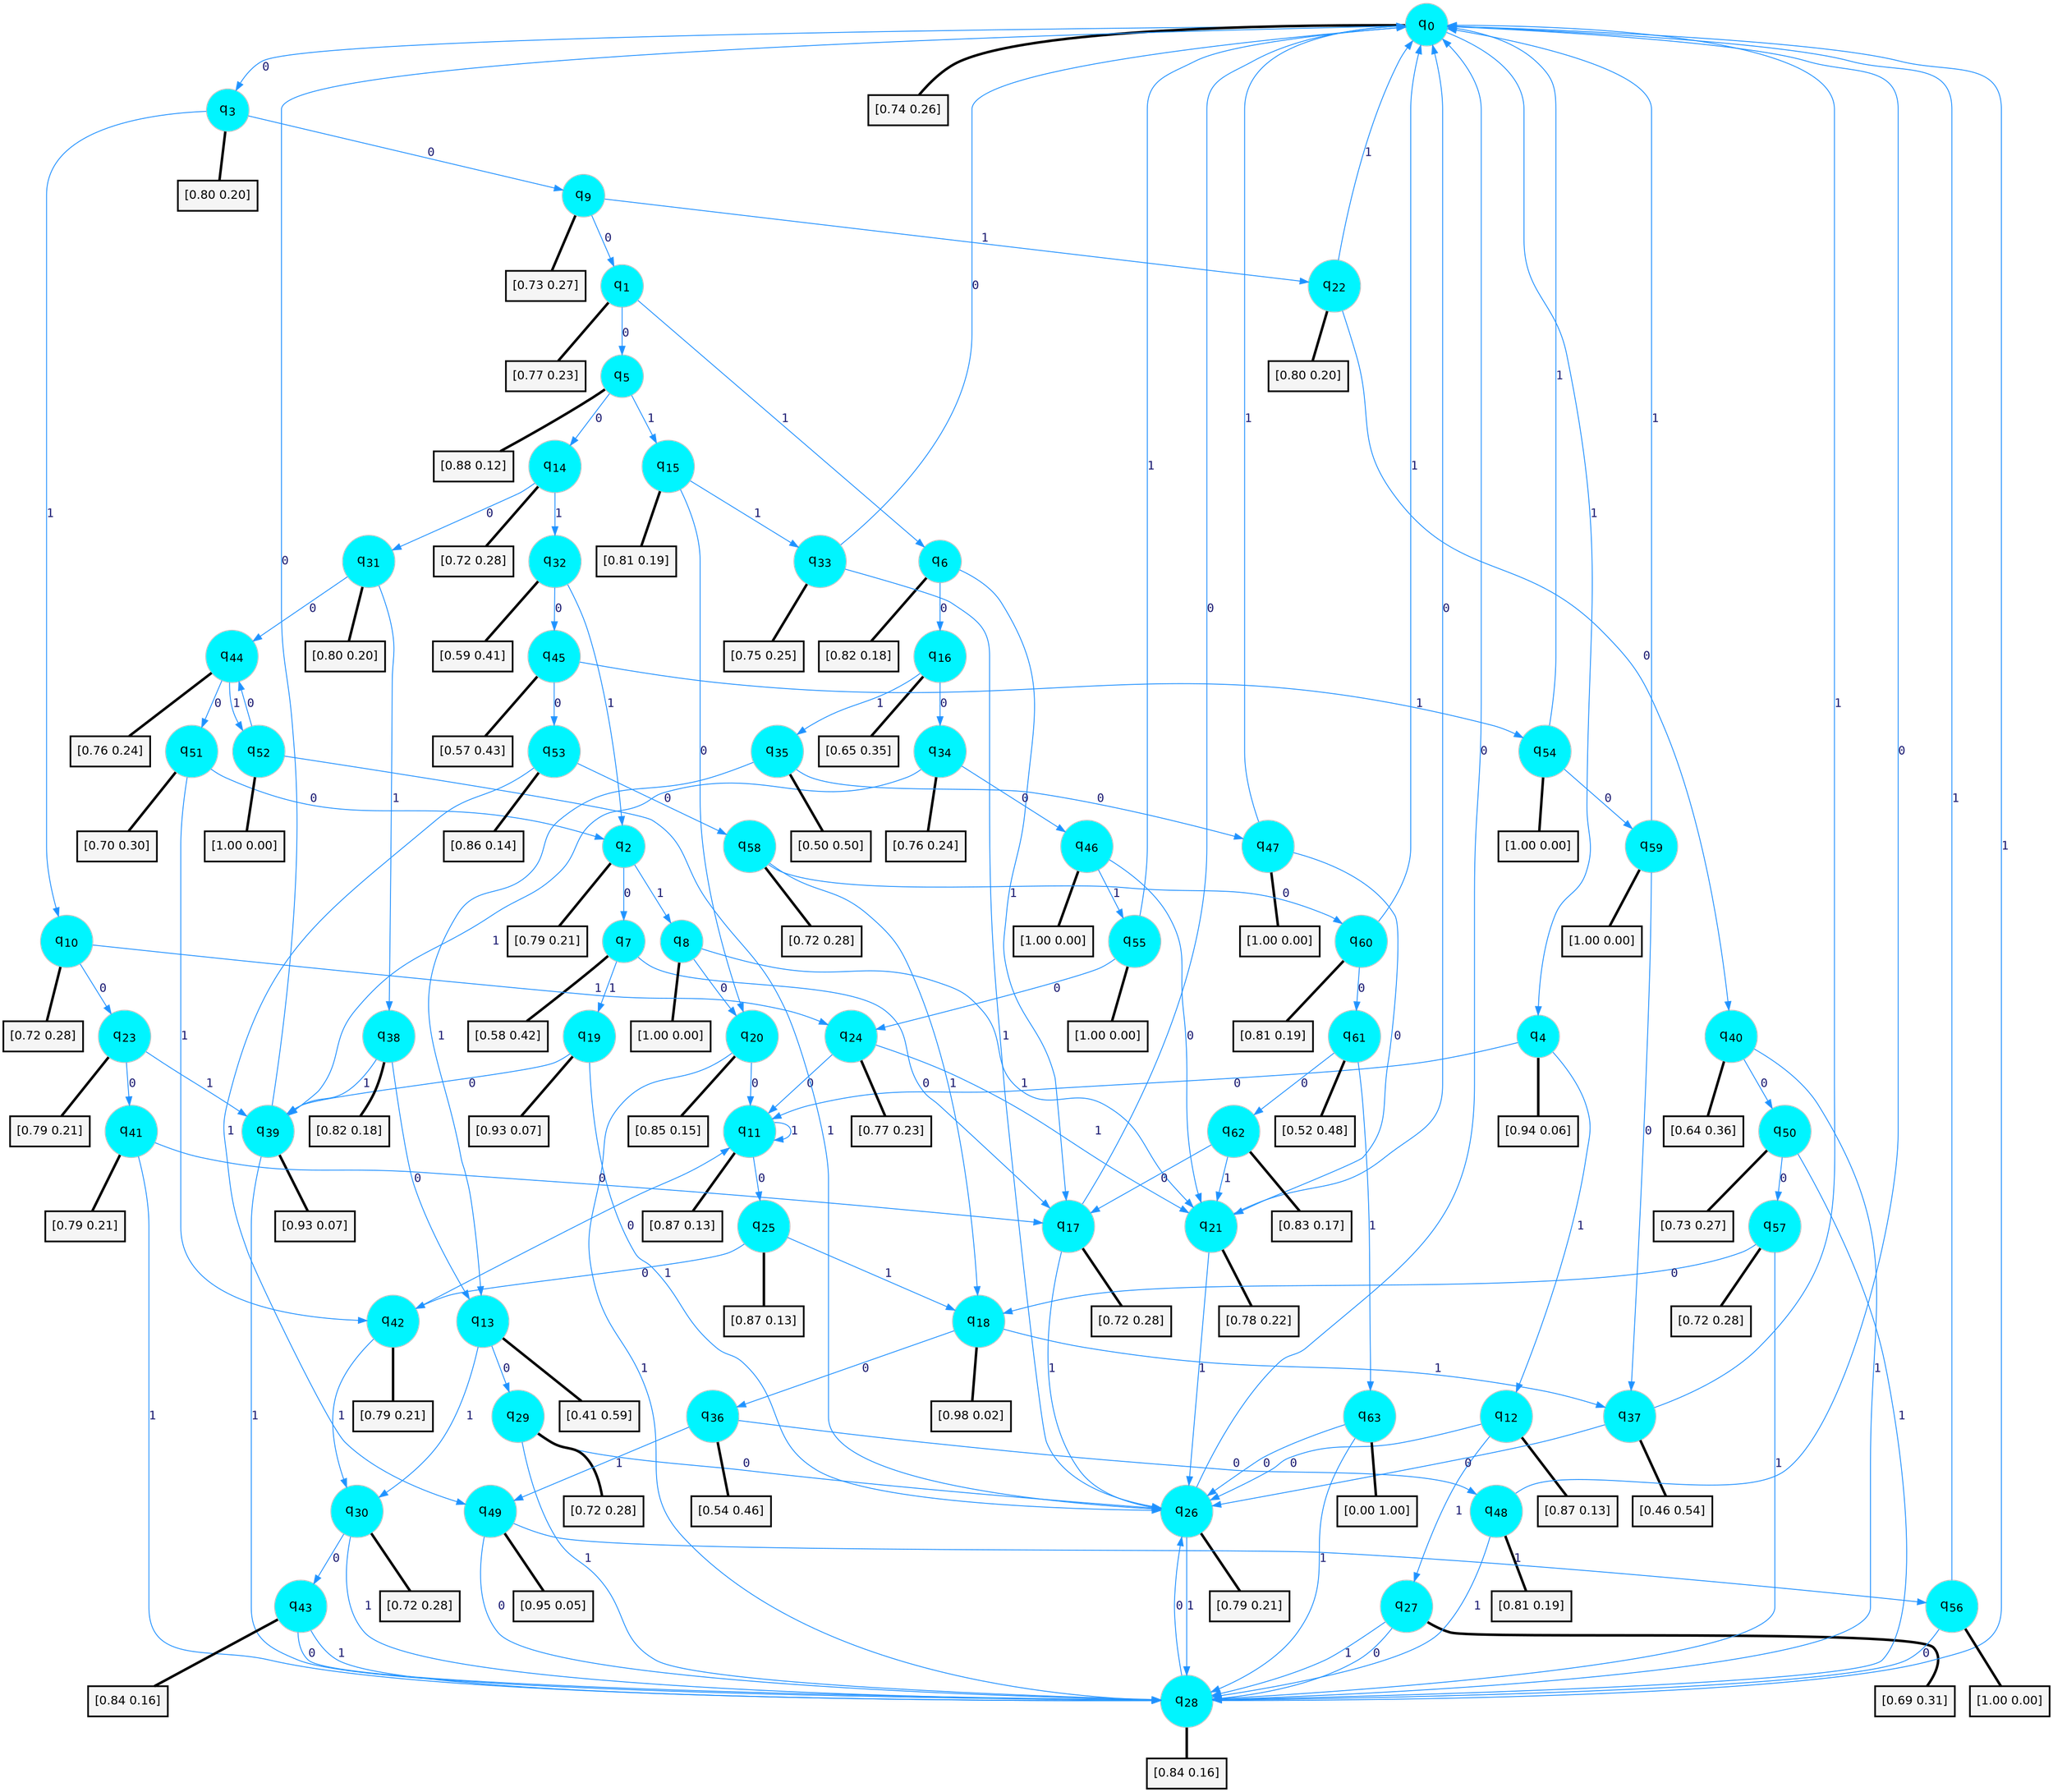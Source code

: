 digraph G {
graph [
bgcolor=transparent, dpi=300, rankdir=TD, size="40,25"];
node [
color=gray, fillcolor=turquoise1, fontcolor=black, fontname=Helvetica, fontsize=16, fontweight=bold, shape=circle, style=filled];
edge [
arrowsize=1, color=dodgerblue1, fontcolor=midnightblue, fontname=courier, fontweight=bold, penwidth=1, style=solid, weight=20];
0[label=<q<SUB>0</SUB>>];
1[label=<q<SUB>1</SUB>>];
2[label=<q<SUB>2</SUB>>];
3[label=<q<SUB>3</SUB>>];
4[label=<q<SUB>4</SUB>>];
5[label=<q<SUB>5</SUB>>];
6[label=<q<SUB>6</SUB>>];
7[label=<q<SUB>7</SUB>>];
8[label=<q<SUB>8</SUB>>];
9[label=<q<SUB>9</SUB>>];
10[label=<q<SUB>10</SUB>>];
11[label=<q<SUB>11</SUB>>];
12[label=<q<SUB>12</SUB>>];
13[label=<q<SUB>13</SUB>>];
14[label=<q<SUB>14</SUB>>];
15[label=<q<SUB>15</SUB>>];
16[label=<q<SUB>16</SUB>>];
17[label=<q<SUB>17</SUB>>];
18[label=<q<SUB>18</SUB>>];
19[label=<q<SUB>19</SUB>>];
20[label=<q<SUB>20</SUB>>];
21[label=<q<SUB>21</SUB>>];
22[label=<q<SUB>22</SUB>>];
23[label=<q<SUB>23</SUB>>];
24[label=<q<SUB>24</SUB>>];
25[label=<q<SUB>25</SUB>>];
26[label=<q<SUB>26</SUB>>];
27[label=<q<SUB>27</SUB>>];
28[label=<q<SUB>28</SUB>>];
29[label=<q<SUB>29</SUB>>];
30[label=<q<SUB>30</SUB>>];
31[label=<q<SUB>31</SUB>>];
32[label=<q<SUB>32</SUB>>];
33[label=<q<SUB>33</SUB>>];
34[label=<q<SUB>34</SUB>>];
35[label=<q<SUB>35</SUB>>];
36[label=<q<SUB>36</SUB>>];
37[label=<q<SUB>37</SUB>>];
38[label=<q<SUB>38</SUB>>];
39[label=<q<SUB>39</SUB>>];
40[label=<q<SUB>40</SUB>>];
41[label=<q<SUB>41</SUB>>];
42[label=<q<SUB>42</SUB>>];
43[label=<q<SUB>43</SUB>>];
44[label=<q<SUB>44</SUB>>];
45[label=<q<SUB>45</SUB>>];
46[label=<q<SUB>46</SUB>>];
47[label=<q<SUB>47</SUB>>];
48[label=<q<SUB>48</SUB>>];
49[label=<q<SUB>49</SUB>>];
50[label=<q<SUB>50</SUB>>];
51[label=<q<SUB>51</SUB>>];
52[label=<q<SUB>52</SUB>>];
53[label=<q<SUB>53</SUB>>];
54[label=<q<SUB>54</SUB>>];
55[label=<q<SUB>55</SUB>>];
56[label=<q<SUB>56</SUB>>];
57[label=<q<SUB>57</SUB>>];
58[label=<q<SUB>58</SUB>>];
59[label=<q<SUB>59</SUB>>];
60[label=<q<SUB>60</SUB>>];
61[label=<q<SUB>61</SUB>>];
62[label=<q<SUB>62</SUB>>];
63[label=<q<SUB>63</SUB>>];
64[label="[0.74 0.26]", shape=box,fontcolor=black, fontname=Helvetica, fontsize=14, penwidth=2, fillcolor=whitesmoke,color=black];
65[label="[0.77 0.23]", shape=box,fontcolor=black, fontname=Helvetica, fontsize=14, penwidth=2, fillcolor=whitesmoke,color=black];
66[label="[0.79 0.21]", shape=box,fontcolor=black, fontname=Helvetica, fontsize=14, penwidth=2, fillcolor=whitesmoke,color=black];
67[label="[0.80 0.20]", shape=box,fontcolor=black, fontname=Helvetica, fontsize=14, penwidth=2, fillcolor=whitesmoke,color=black];
68[label="[0.94 0.06]", shape=box,fontcolor=black, fontname=Helvetica, fontsize=14, penwidth=2, fillcolor=whitesmoke,color=black];
69[label="[0.88 0.12]", shape=box,fontcolor=black, fontname=Helvetica, fontsize=14, penwidth=2, fillcolor=whitesmoke,color=black];
70[label="[0.82 0.18]", shape=box,fontcolor=black, fontname=Helvetica, fontsize=14, penwidth=2, fillcolor=whitesmoke,color=black];
71[label="[0.58 0.42]", shape=box,fontcolor=black, fontname=Helvetica, fontsize=14, penwidth=2, fillcolor=whitesmoke,color=black];
72[label="[1.00 0.00]", shape=box,fontcolor=black, fontname=Helvetica, fontsize=14, penwidth=2, fillcolor=whitesmoke,color=black];
73[label="[0.73 0.27]", shape=box,fontcolor=black, fontname=Helvetica, fontsize=14, penwidth=2, fillcolor=whitesmoke,color=black];
74[label="[0.72 0.28]", shape=box,fontcolor=black, fontname=Helvetica, fontsize=14, penwidth=2, fillcolor=whitesmoke,color=black];
75[label="[0.87 0.13]", shape=box,fontcolor=black, fontname=Helvetica, fontsize=14, penwidth=2, fillcolor=whitesmoke,color=black];
76[label="[0.87 0.13]", shape=box,fontcolor=black, fontname=Helvetica, fontsize=14, penwidth=2, fillcolor=whitesmoke,color=black];
77[label="[0.41 0.59]", shape=box,fontcolor=black, fontname=Helvetica, fontsize=14, penwidth=2, fillcolor=whitesmoke,color=black];
78[label="[0.72 0.28]", shape=box,fontcolor=black, fontname=Helvetica, fontsize=14, penwidth=2, fillcolor=whitesmoke,color=black];
79[label="[0.81 0.19]", shape=box,fontcolor=black, fontname=Helvetica, fontsize=14, penwidth=2, fillcolor=whitesmoke,color=black];
80[label="[0.65 0.35]", shape=box,fontcolor=black, fontname=Helvetica, fontsize=14, penwidth=2, fillcolor=whitesmoke,color=black];
81[label="[0.72 0.28]", shape=box,fontcolor=black, fontname=Helvetica, fontsize=14, penwidth=2, fillcolor=whitesmoke,color=black];
82[label="[0.98 0.02]", shape=box,fontcolor=black, fontname=Helvetica, fontsize=14, penwidth=2, fillcolor=whitesmoke,color=black];
83[label="[0.93 0.07]", shape=box,fontcolor=black, fontname=Helvetica, fontsize=14, penwidth=2, fillcolor=whitesmoke,color=black];
84[label="[0.85 0.15]", shape=box,fontcolor=black, fontname=Helvetica, fontsize=14, penwidth=2, fillcolor=whitesmoke,color=black];
85[label="[0.78 0.22]", shape=box,fontcolor=black, fontname=Helvetica, fontsize=14, penwidth=2, fillcolor=whitesmoke,color=black];
86[label="[0.80 0.20]", shape=box,fontcolor=black, fontname=Helvetica, fontsize=14, penwidth=2, fillcolor=whitesmoke,color=black];
87[label="[0.79 0.21]", shape=box,fontcolor=black, fontname=Helvetica, fontsize=14, penwidth=2, fillcolor=whitesmoke,color=black];
88[label="[0.77 0.23]", shape=box,fontcolor=black, fontname=Helvetica, fontsize=14, penwidth=2, fillcolor=whitesmoke,color=black];
89[label="[0.87 0.13]", shape=box,fontcolor=black, fontname=Helvetica, fontsize=14, penwidth=2, fillcolor=whitesmoke,color=black];
90[label="[0.79 0.21]", shape=box,fontcolor=black, fontname=Helvetica, fontsize=14, penwidth=2, fillcolor=whitesmoke,color=black];
91[label="[0.69 0.31]", shape=box,fontcolor=black, fontname=Helvetica, fontsize=14, penwidth=2, fillcolor=whitesmoke,color=black];
92[label="[0.84 0.16]", shape=box,fontcolor=black, fontname=Helvetica, fontsize=14, penwidth=2, fillcolor=whitesmoke,color=black];
93[label="[0.72 0.28]", shape=box,fontcolor=black, fontname=Helvetica, fontsize=14, penwidth=2, fillcolor=whitesmoke,color=black];
94[label="[0.72 0.28]", shape=box,fontcolor=black, fontname=Helvetica, fontsize=14, penwidth=2, fillcolor=whitesmoke,color=black];
95[label="[0.80 0.20]", shape=box,fontcolor=black, fontname=Helvetica, fontsize=14, penwidth=2, fillcolor=whitesmoke,color=black];
96[label="[0.59 0.41]", shape=box,fontcolor=black, fontname=Helvetica, fontsize=14, penwidth=2, fillcolor=whitesmoke,color=black];
97[label="[0.75 0.25]", shape=box,fontcolor=black, fontname=Helvetica, fontsize=14, penwidth=2, fillcolor=whitesmoke,color=black];
98[label="[0.76 0.24]", shape=box,fontcolor=black, fontname=Helvetica, fontsize=14, penwidth=2, fillcolor=whitesmoke,color=black];
99[label="[0.50 0.50]", shape=box,fontcolor=black, fontname=Helvetica, fontsize=14, penwidth=2, fillcolor=whitesmoke,color=black];
100[label="[0.54 0.46]", shape=box,fontcolor=black, fontname=Helvetica, fontsize=14, penwidth=2, fillcolor=whitesmoke,color=black];
101[label="[0.46 0.54]", shape=box,fontcolor=black, fontname=Helvetica, fontsize=14, penwidth=2, fillcolor=whitesmoke,color=black];
102[label="[0.82 0.18]", shape=box,fontcolor=black, fontname=Helvetica, fontsize=14, penwidth=2, fillcolor=whitesmoke,color=black];
103[label="[0.93 0.07]", shape=box,fontcolor=black, fontname=Helvetica, fontsize=14, penwidth=2, fillcolor=whitesmoke,color=black];
104[label="[0.64 0.36]", shape=box,fontcolor=black, fontname=Helvetica, fontsize=14, penwidth=2, fillcolor=whitesmoke,color=black];
105[label="[0.79 0.21]", shape=box,fontcolor=black, fontname=Helvetica, fontsize=14, penwidth=2, fillcolor=whitesmoke,color=black];
106[label="[0.79 0.21]", shape=box,fontcolor=black, fontname=Helvetica, fontsize=14, penwidth=2, fillcolor=whitesmoke,color=black];
107[label="[0.84 0.16]", shape=box,fontcolor=black, fontname=Helvetica, fontsize=14, penwidth=2, fillcolor=whitesmoke,color=black];
108[label="[0.76 0.24]", shape=box,fontcolor=black, fontname=Helvetica, fontsize=14, penwidth=2, fillcolor=whitesmoke,color=black];
109[label="[0.57 0.43]", shape=box,fontcolor=black, fontname=Helvetica, fontsize=14, penwidth=2, fillcolor=whitesmoke,color=black];
110[label="[1.00 0.00]", shape=box,fontcolor=black, fontname=Helvetica, fontsize=14, penwidth=2, fillcolor=whitesmoke,color=black];
111[label="[1.00 0.00]", shape=box,fontcolor=black, fontname=Helvetica, fontsize=14, penwidth=2, fillcolor=whitesmoke,color=black];
112[label="[0.81 0.19]", shape=box,fontcolor=black, fontname=Helvetica, fontsize=14, penwidth=2, fillcolor=whitesmoke,color=black];
113[label="[0.95 0.05]", shape=box,fontcolor=black, fontname=Helvetica, fontsize=14, penwidth=2, fillcolor=whitesmoke,color=black];
114[label="[0.73 0.27]", shape=box,fontcolor=black, fontname=Helvetica, fontsize=14, penwidth=2, fillcolor=whitesmoke,color=black];
115[label="[0.70 0.30]", shape=box,fontcolor=black, fontname=Helvetica, fontsize=14, penwidth=2, fillcolor=whitesmoke,color=black];
116[label="[1.00 0.00]", shape=box,fontcolor=black, fontname=Helvetica, fontsize=14, penwidth=2, fillcolor=whitesmoke,color=black];
117[label="[0.86 0.14]", shape=box,fontcolor=black, fontname=Helvetica, fontsize=14, penwidth=2, fillcolor=whitesmoke,color=black];
118[label="[1.00 0.00]", shape=box,fontcolor=black, fontname=Helvetica, fontsize=14, penwidth=2, fillcolor=whitesmoke,color=black];
119[label="[1.00 0.00]", shape=box,fontcolor=black, fontname=Helvetica, fontsize=14, penwidth=2, fillcolor=whitesmoke,color=black];
120[label="[1.00 0.00]", shape=box,fontcolor=black, fontname=Helvetica, fontsize=14, penwidth=2, fillcolor=whitesmoke,color=black];
121[label="[0.72 0.28]", shape=box,fontcolor=black, fontname=Helvetica, fontsize=14, penwidth=2, fillcolor=whitesmoke,color=black];
122[label="[0.72 0.28]", shape=box,fontcolor=black, fontname=Helvetica, fontsize=14, penwidth=2, fillcolor=whitesmoke,color=black];
123[label="[1.00 0.00]", shape=box,fontcolor=black, fontname=Helvetica, fontsize=14, penwidth=2, fillcolor=whitesmoke,color=black];
124[label="[0.81 0.19]", shape=box,fontcolor=black, fontname=Helvetica, fontsize=14, penwidth=2, fillcolor=whitesmoke,color=black];
125[label="[0.52 0.48]", shape=box,fontcolor=black, fontname=Helvetica, fontsize=14, penwidth=2, fillcolor=whitesmoke,color=black];
126[label="[0.83 0.17]", shape=box,fontcolor=black, fontname=Helvetica, fontsize=14, penwidth=2, fillcolor=whitesmoke,color=black];
127[label="[0.00 1.00]", shape=box,fontcolor=black, fontname=Helvetica, fontsize=14, penwidth=2, fillcolor=whitesmoke,color=black];
0->3 [label=0];
0->4 [label=1];
0->64 [arrowhead=none, penwidth=3,color=black];
1->5 [label=0];
1->6 [label=1];
1->65 [arrowhead=none, penwidth=3,color=black];
2->7 [label=0];
2->8 [label=1];
2->66 [arrowhead=none, penwidth=3,color=black];
3->9 [label=0];
3->10 [label=1];
3->67 [arrowhead=none, penwidth=3,color=black];
4->11 [label=0];
4->12 [label=1];
4->68 [arrowhead=none, penwidth=3,color=black];
5->14 [label=0];
5->15 [label=1];
5->69 [arrowhead=none, penwidth=3,color=black];
6->16 [label=0];
6->17 [label=1];
6->70 [arrowhead=none, penwidth=3,color=black];
7->17 [label=0];
7->19 [label=1];
7->71 [arrowhead=none, penwidth=3,color=black];
8->20 [label=0];
8->21 [label=1];
8->72 [arrowhead=none, penwidth=3,color=black];
9->1 [label=0];
9->22 [label=1];
9->73 [arrowhead=none, penwidth=3,color=black];
10->23 [label=0];
10->24 [label=1];
10->74 [arrowhead=none, penwidth=3,color=black];
11->25 [label=0];
11->11 [label=1];
11->75 [arrowhead=none, penwidth=3,color=black];
12->26 [label=0];
12->27 [label=1];
12->76 [arrowhead=none, penwidth=3,color=black];
13->29 [label=0];
13->30 [label=1];
13->77 [arrowhead=none, penwidth=3,color=black];
14->31 [label=0];
14->32 [label=1];
14->78 [arrowhead=none, penwidth=3,color=black];
15->20 [label=0];
15->33 [label=1];
15->79 [arrowhead=none, penwidth=3,color=black];
16->34 [label=0];
16->35 [label=1];
16->80 [arrowhead=none, penwidth=3,color=black];
17->0 [label=0];
17->26 [label=1];
17->81 [arrowhead=none, penwidth=3,color=black];
18->36 [label=0];
18->37 [label=1];
18->82 [arrowhead=none, penwidth=3,color=black];
19->39 [label=0];
19->26 [label=1];
19->83 [arrowhead=none, penwidth=3,color=black];
20->11 [label=0];
20->28 [label=1];
20->84 [arrowhead=none, penwidth=3,color=black];
21->0 [label=0];
21->26 [label=1];
21->85 [arrowhead=none, penwidth=3,color=black];
22->40 [label=0];
22->0 [label=1];
22->86 [arrowhead=none, penwidth=3,color=black];
23->41 [label=0];
23->39 [label=1];
23->87 [arrowhead=none, penwidth=3,color=black];
24->11 [label=0];
24->21 [label=1];
24->88 [arrowhead=none, penwidth=3,color=black];
25->42 [label=0];
25->18 [label=1];
25->89 [arrowhead=none, penwidth=3,color=black];
26->0 [label=0];
26->28 [label=1];
26->90 [arrowhead=none, penwidth=3,color=black];
27->28 [label=0];
27->28 [label=1];
27->91 [arrowhead=none, penwidth=3,color=black];
28->26 [label=0];
28->0 [label=1];
28->92 [arrowhead=none, penwidth=3,color=black];
29->26 [label=0];
29->28 [label=1];
29->93 [arrowhead=none, penwidth=3,color=black];
30->43 [label=0];
30->28 [label=1];
30->94 [arrowhead=none, penwidth=3,color=black];
31->44 [label=0];
31->38 [label=1];
31->95 [arrowhead=none, penwidth=3,color=black];
32->45 [label=0];
32->2 [label=1];
32->96 [arrowhead=none, penwidth=3,color=black];
33->0 [label=0];
33->26 [label=1];
33->97 [arrowhead=none, penwidth=3,color=black];
34->46 [label=0];
34->39 [label=1];
34->98 [arrowhead=none, penwidth=3,color=black];
35->47 [label=0];
35->13 [label=1];
35->99 [arrowhead=none, penwidth=3,color=black];
36->48 [label=0];
36->49 [label=1];
36->100 [arrowhead=none, penwidth=3,color=black];
37->26 [label=0];
37->0 [label=1];
37->101 [arrowhead=none, penwidth=3,color=black];
38->13 [label=0];
38->39 [label=1];
38->102 [arrowhead=none, penwidth=3,color=black];
39->0 [label=0];
39->28 [label=1];
39->103 [arrowhead=none, penwidth=3,color=black];
40->50 [label=0];
40->28 [label=1];
40->104 [arrowhead=none, penwidth=3,color=black];
41->17 [label=0];
41->28 [label=1];
41->105 [arrowhead=none, penwidth=3,color=black];
42->11 [label=0];
42->30 [label=1];
42->106 [arrowhead=none, penwidth=3,color=black];
43->28 [label=0];
43->28 [label=1];
43->107 [arrowhead=none, penwidth=3,color=black];
44->51 [label=0];
44->52 [label=1];
44->108 [arrowhead=none, penwidth=3,color=black];
45->53 [label=0];
45->54 [label=1];
45->109 [arrowhead=none, penwidth=3,color=black];
46->21 [label=0];
46->55 [label=1];
46->110 [arrowhead=none, penwidth=3,color=black];
47->21 [label=0];
47->0 [label=1];
47->111 [arrowhead=none, penwidth=3,color=black];
48->0 [label=0];
48->28 [label=1];
48->112 [arrowhead=none, penwidth=3,color=black];
49->28 [label=0];
49->56 [label=1];
49->113 [arrowhead=none, penwidth=3,color=black];
50->57 [label=0];
50->28 [label=1];
50->114 [arrowhead=none, penwidth=3,color=black];
51->2 [label=0];
51->42 [label=1];
51->115 [arrowhead=none, penwidth=3,color=black];
52->44 [label=0];
52->26 [label=1];
52->116 [arrowhead=none, penwidth=3,color=black];
53->58 [label=0];
53->49 [label=1];
53->117 [arrowhead=none, penwidth=3,color=black];
54->59 [label=0];
54->0 [label=1];
54->118 [arrowhead=none, penwidth=3,color=black];
55->24 [label=0];
55->0 [label=1];
55->119 [arrowhead=none, penwidth=3,color=black];
56->28 [label=0];
56->0 [label=1];
56->120 [arrowhead=none, penwidth=3,color=black];
57->18 [label=0];
57->28 [label=1];
57->121 [arrowhead=none, penwidth=3,color=black];
58->60 [label=0];
58->18 [label=1];
58->122 [arrowhead=none, penwidth=3,color=black];
59->37 [label=0];
59->0 [label=1];
59->123 [arrowhead=none, penwidth=3,color=black];
60->61 [label=0];
60->0 [label=1];
60->124 [arrowhead=none, penwidth=3,color=black];
61->62 [label=0];
61->63 [label=1];
61->125 [arrowhead=none, penwidth=3,color=black];
62->17 [label=0];
62->21 [label=1];
62->126 [arrowhead=none, penwidth=3,color=black];
63->26 [label=0];
63->28 [label=1];
63->127 [arrowhead=none, penwidth=3,color=black];
}

